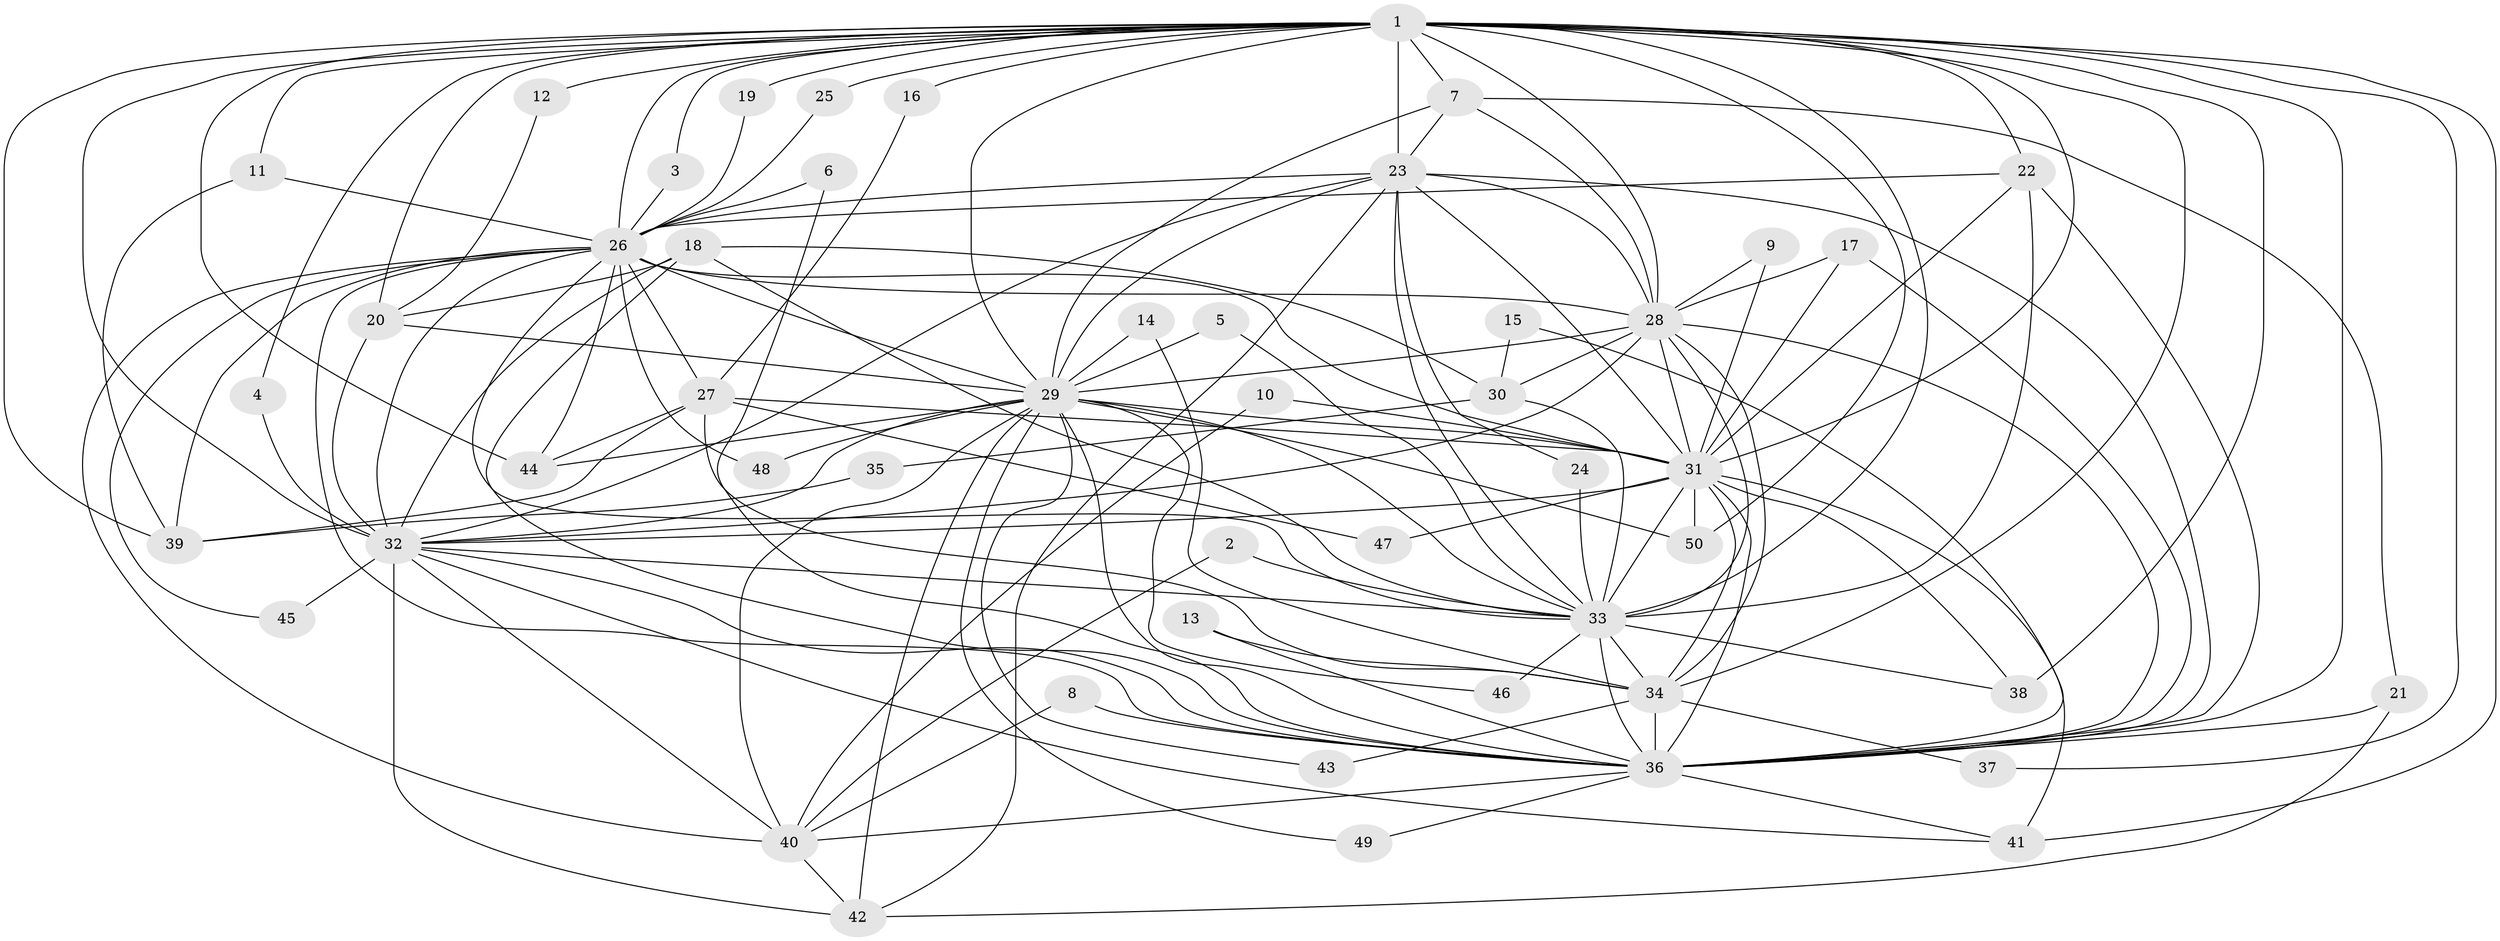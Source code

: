 // original degree distribution, {18: 0.02, 22: 0.01, 27: 0.01, 23: 0.01, 20: 0.01, 21: 0.02, 17: 0.01, 14: 0.01, 2: 0.57, 5: 0.03, 6: 0.01, 10: 0.01, 4: 0.11, 3: 0.15, 8: 0.01, 7: 0.01}
// Generated by graph-tools (version 1.1) at 2025/25/03/09/25 03:25:52]
// undirected, 50 vertices, 145 edges
graph export_dot {
graph [start="1"]
  node [color=gray90,style=filled];
  1;
  2;
  3;
  4;
  5;
  6;
  7;
  8;
  9;
  10;
  11;
  12;
  13;
  14;
  15;
  16;
  17;
  18;
  19;
  20;
  21;
  22;
  23;
  24;
  25;
  26;
  27;
  28;
  29;
  30;
  31;
  32;
  33;
  34;
  35;
  36;
  37;
  38;
  39;
  40;
  41;
  42;
  43;
  44;
  45;
  46;
  47;
  48;
  49;
  50;
  1 -- 3 [weight=1.0];
  1 -- 4 [weight=1.0];
  1 -- 7 [weight=1.0];
  1 -- 11 [weight=1.0];
  1 -- 12 [weight=1.0];
  1 -- 16 [weight=1.0];
  1 -- 19 [weight=1.0];
  1 -- 20 [weight=1.0];
  1 -- 22 [weight=1.0];
  1 -- 23 [weight=2.0];
  1 -- 25 [weight=1.0];
  1 -- 26 [weight=2.0];
  1 -- 28 [weight=2.0];
  1 -- 29 [weight=2.0];
  1 -- 31 [weight=3.0];
  1 -- 32 [weight=3.0];
  1 -- 33 [weight=3.0];
  1 -- 34 [weight=1.0];
  1 -- 36 [weight=2.0];
  1 -- 37 [weight=1.0];
  1 -- 38 [weight=2.0];
  1 -- 39 [weight=2.0];
  1 -- 41 [weight=1.0];
  1 -- 44 [weight=1.0];
  1 -- 50 [weight=1.0];
  2 -- 33 [weight=1.0];
  2 -- 40 [weight=1.0];
  3 -- 26 [weight=1.0];
  4 -- 32 [weight=1.0];
  5 -- 29 [weight=1.0];
  5 -- 33 [weight=1.0];
  6 -- 26 [weight=1.0];
  6 -- 36 [weight=1.0];
  7 -- 21 [weight=1.0];
  7 -- 23 [weight=1.0];
  7 -- 28 [weight=1.0];
  7 -- 29 [weight=1.0];
  8 -- 36 [weight=1.0];
  8 -- 40 [weight=1.0];
  9 -- 28 [weight=1.0];
  9 -- 31 [weight=1.0];
  10 -- 31 [weight=1.0];
  10 -- 40 [weight=1.0];
  11 -- 26 [weight=1.0];
  11 -- 39 [weight=1.0];
  12 -- 20 [weight=1.0];
  13 -- 34 [weight=1.0];
  13 -- 36 [weight=1.0];
  14 -- 29 [weight=1.0];
  14 -- 34 [weight=1.0];
  15 -- 30 [weight=1.0];
  15 -- 36 [weight=1.0];
  16 -- 27 [weight=1.0];
  17 -- 28 [weight=1.0];
  17 -- 31 [weight=1.0];
  17 -- 36 [weight=2.0];
  18 -- 20 [weight=1.0];
  18 -- 30 [weight=2.0];
  18 -- 32 [weight=2.0];
  18 -- 33 [weight=1.0];
  18 -- 36 [weight=1.0];
  19 -- 26 [weight=1.0];
  20 -- 29 [weight=1.0];
  20 -- 32 [weight=1.0];
  21 -- 36 [weight=1.0];
  21 -- 42 [weight=1.0];
  22 -- 26 [weight=1.0];
  22 -- 31 [weight=1.0];
  22 -- 33 [weight=1.0];
  22 -- 36 [weight=1.0];
  23 -- 24 [weight=1.0];
  23 -- 26 [weight=1.0];
  23 -- 28 [weight=1.0];
  23 -- 29 [weight=2.0];
  23 -- 31 [weight=2.0];
  23 -- 32 [weight=1.0];
  23 -- 33 [weight=1.0];
  23 -- 36 [weight=3.0];
  23 -- 42 [weight=2.0];
  24 -- 33 [weight=1.0];
  25 -- 26 [weight=1.0];
  26 -- 27 [weight=1.0];
  26 -- 28 [weight=1.0];
  26 -- 29 [weight=1.0];
  26 -- 31 [weight=1.0];
  26 -- 32 [weight=1.0];
  26 -- 33 [weight=1.0];
  26 -- 36 [weight=2.0];
  26 -- 39 [weight=2.0];
  26 -- 40 [weight=1.0];
  26 -- 44 [weight=1.0];
  26 -- 45 [weight=1.0];
  26 -- 48 [weight=1.0];
  27 -- 31 [weight=1.0];
  27 -- 34 [weight=2.0];
  27 -- 39 [weight=1.0];
  27 -- 44 [weight=1.0];
  27 -- 47 [weight=1.0];
  28 -- 29 [weight=1.0];
  28 -- 30 [weight=1.0];
  28 -- 31 [weight=1.0];
  28 -- 32 [weight=1.0];
  28 -- 33 [weight=1.0];
  28 -- 34 [weight=1.0];
  28 -- 36 [weight=1.0];
  29 -- 31 [weight=1.0];
  29 -- 32 [weight=1.0];
  29 -- 33 [weight=1.0];
  29 -- 36 [weight=1.0];
  29 -- 40 [weight=2.0];
  29 -- 42 [weight=1.0];
  29 -- 43 [weight=1.0];
  29 -- 44 [weight=1.0];
  29 -- 46 [weight=1.0];
  29 -- 48 [weight=1.0];
  29 -- 49 [weight=1.0];
  29 -- 50 [weight=1.0];
  30 -- 33 [weight=1.0];
  30 -- 35 [weight=1.0];
  31 -- 32 [weight=1.0];
  31 -- 33 [weight=2.0];
  31 -- 34 [weight=1.0];
  31 -- 36 [weight=1.0];
  31 -- 38 [weight=1.0];
  31 -- 41 [weight=1.0];
  31 -- 47 [weight=1.0];
  31 -- 50 [weight=1.0];
  32 -- 33 [weight=1.0];
  32 -- 36 [weight=1.0];
  32 -- 40 [weight=1.0];
  32 -- 41 [weight=1.0];
  32 -- 42 [weight=2.0];
  32 -- 45 [weight=1.0];
  33 -- 34 [weight=1.0];
  33 -- 36 [weight=2.0];
  33 -- 38 [weight=1.0];
  33 -- 46 [weight=1.0];
  34 -- 36 [weight=1.0];
  34 -- 37 [weight=1.0];
  34 -- 43 [weight=1.0];
  35 -- 39 [weight=1.0];
  36 -- 40 [weight=2.0];
  36 -- 41 [weight=1.0];
  36 -- 49 [weight=1.0];
  40 -- 42 [weight=1.0];
}
